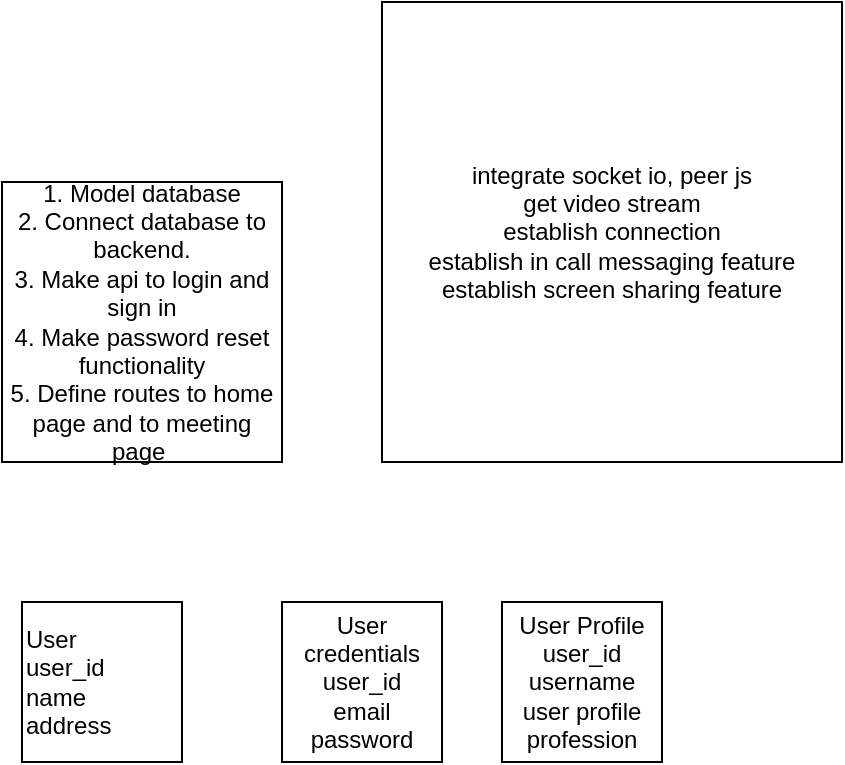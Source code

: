 <mxfile version="20.5.1" type="github">
  <diagram name="Page-1" id="efa7a0a1-bf9b-a30e-e6df-94a7791c09e9">
    <mxGraphModel dx="998" dy="4127" grid="1" gridSize="10" guides="1" tooltips="1" connect="1" arrows="1" fold="1" page="1" pageScale="1" pageWidth="826" pageHeight="1169" background="none" math="0" shadow="0">
      <root>
        <mxCell id="0" />
        <mxCell id="1" parent="0" />
        <mxCell id="eCvSq5V_SAz9p86dtCav-114" value="&lt;span style=&quot;background-color: initial;&quot;&gt;1. Model database&lt;br&gt;2. Connect database to backend.&lt;br&gt;3. Make api to login and sign in&lt;br&gt;4. Make password reset functionality&lt;br&gt;5. Define routes to home page and to meeting page&amp;nbsp;&lt;/span&gt;" style="whiteSpace=wrap;html=1;aspect=fixed;" vertex="1" parent="1">
          <mxGeometry x="70" y="-2970" width="140" height="140" as="geometry" />
        </mxCell>
        <mxCell id="eCvSq5V_SAz9p86dtCav-115" value="User&lt;br&gt;user_id&lt;br&gt;name&lt;br&gt;address" style="whiteSpace=wrap;html=1;aspect=fixed;align=left;" vertex="1" parent="1">
          <mxGeometry x="80" y="-2760" width="80" height="80" as="geometry" />
        </mxCell>
        <mxCell id="eCvSq5V_SAz9p86dtCav-116" value="User credentials&lt;br&gt;user_id&lt;br&gt;email&lt;br&gt;password" style="whiteSpace=wrap;html=1;aspect=fixed;" vertex="1" parent="1">
          <mxGeometry x="210" y="-2760" width="80" height="80" as="geometry" />
        </mxCell>
        <mxCell id="eCvSq5V_SAz9p86dtCav-117" value="User Profile&lt;br&gt;user_id&lt;br&gt;username&lt;br&gt;user profile&lt;br&gt;profession&lt;br&gt;" style="whiteSpace=wrap;html=1;aspect=fixed;" vertex="1" parent="1">
          <mxGeometry x="320" y="-2760" width="80" height="80" as="geometry" />
        </mxCell>
        <mxCell id="eCvSq5V_SAz9p86dtCav-119" value="integrate socket io, peer js&lt;br&gt;get video stream&lt;br&gt;establish connection&lt;br&gt;establish in call messaging feature&lt;br&gt;establish screen sharing feature&lt;br&gt;" style="whiteSpace=wrap;html=1;aspect=fixed;" vertex="1" parent="1">
          <mxGeometry x="260" y="-3060" width="230" height="230" as="geometry" />
        </mxCell>
      </root>
    </mxGraphModel>
  </diagram>
</mxfile>
